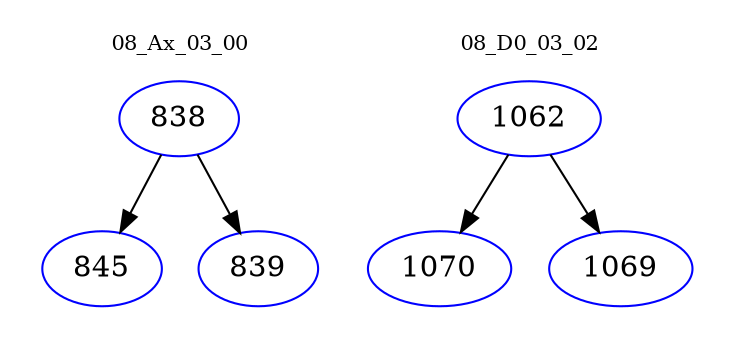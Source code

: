 digraph{
subgraph cluster_0 {
color = white
label = "08_Ax_03_00";
fontsize=10;
T0_838 [label="838", color="blue"]
T0_838 -> T0_845 [color="black"]
T0_845 [label="845", color="blue"]
T0_838 -> T0_839 [color="black"]
T0_839 [label="839", color="blue"]
}
subgraph cluster_1 {
color = white
label = "08_D0_03_02";
fontsize=10;
T1_1062 [label="1062", color="blue"]
T1_1062 -> T1_1070 [color="black"]
T1_1070 [label="1070", color="blue"]
T1_1062 -> T1_1069 [color="black"]
T1_1069 [label="1069", color="blue"]
}
}
